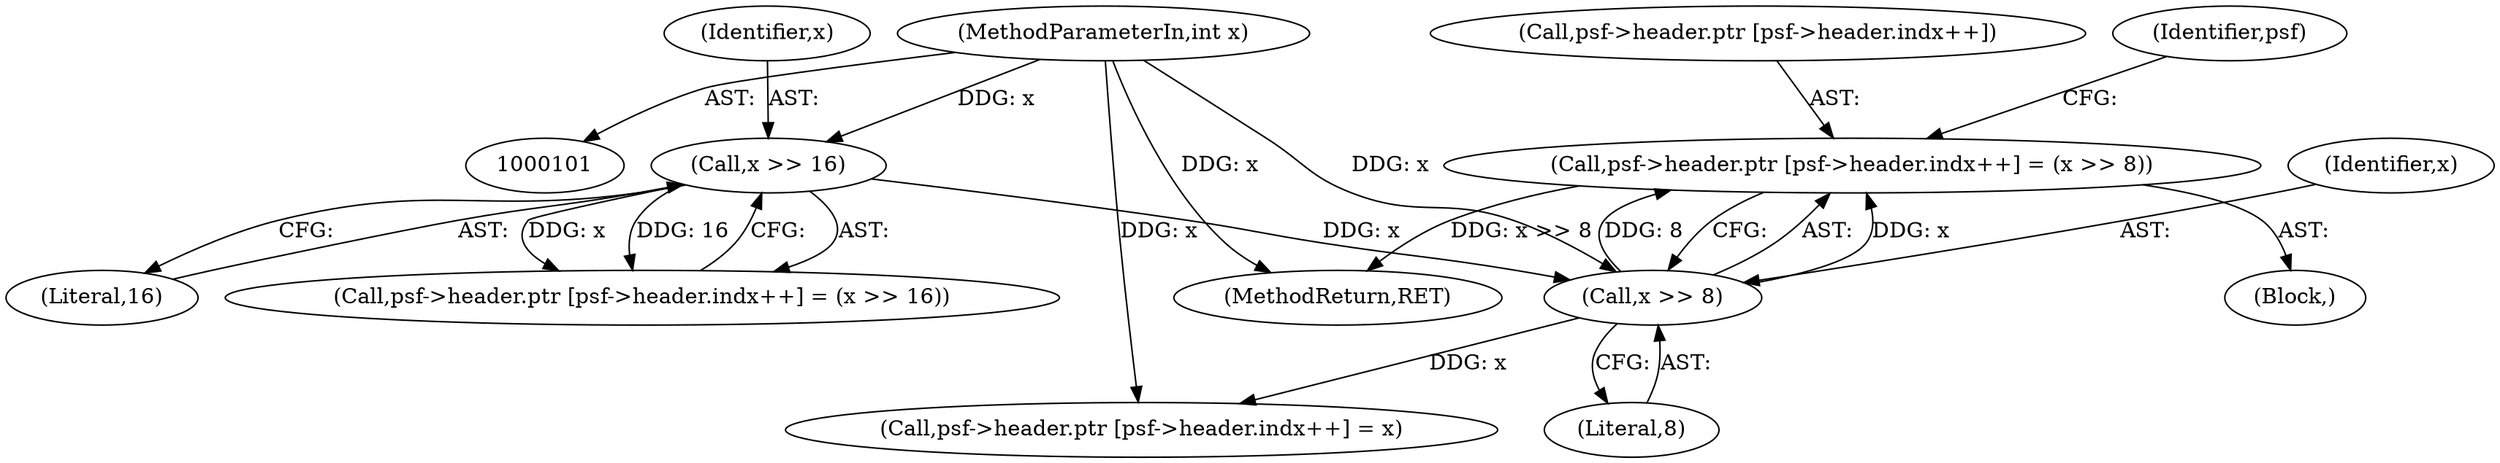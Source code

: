 digraph "0_libsndfile_708e996c87c5fae77b104ccfeb8f6db784c32074_0@array" {
"1000121" [label="(Call,psf->header.ptr [psf->header.indx++] = (x >> 8))"];
"1000134" [label="(Call,x >> 8)"];
"1000118" [label="(Call,x >> 16)"];
"1000103" [label="(MethodParameterIn,int x)"];
"1000134" [label="(Call,x >> 8)"];
"1000104" [label="(Block,)"];
"1000141" [label="(Identifier,psf)"];
"1000105" [label="(Call,psf->header.ptr [psf->header.indx++] = (x >> 16))"];
"1000103" [label="(MethodParameterIn,int x)"];
"1000120" [label="(Literal,16)"];
"1000122" [label="(Call,psf->header.ptr [psf->header.indx++])"];
"1000151" [label="(MethodReturn,RET)"];
"1000118" [label="(Call,x >> 16)"];
"1000121" [label="(Call,psf->header.ptr [psf->header.indx++] = (x >> 8))"];
"1000119" [label="(Identifier,x)"];
"1000135" [label="(Identifier,x)"];
"1000137" [label="(Call,psf->header.ptr [psf->header.indx++] = x)"];
"1000136" [label="(Literal,8)"];
"1000121" -> "1000104"  [label="AST: "];
"1000121" -> "1000134"  [label="CFG: "];
"1000122" -> "1000121"  [label="AST: "];
"1000134" -> "1000121"  [label="AST: "];
"1000141" -> "1000121"  [label="CFG: "];
"1000121" -> "1000151"  [label="DDG: x >> 8"];
"1000134" -> "1000121"  [label="DDG: x"];
"1000134" -> "1000121"  [label="DDG: 8"];
"1000134" -> "1000136"  [label="CFG: "];
"1000135" -> "1000134"  [label="AST: "];
"1000136" -> "1000134"  [label="AST: "];
"1000118" -> "1000134"  [label="DDG: x"];
"1000103" -> "1000134"  [label="DDG: x"];
"1000134" -> "1000137"  [label="DDG: x"];
"1000118" -> "1000105"  [label="AST: "];
"1000118" -> "1000120"  [label="CFG: "];
"1000119" -> "1000118"  [label="AST: "];
"1000120" -> "1000118"  [label="AST: "];
"1000105" -> "1000118"  [label="CFG: "];
"1000118" -> "1000105"  [label="DDG: x"];
"1000118" -> "1000105"  [label="DDG: 16"];
"1000103" -> "1000118"  [label="DDG: x"];
"1000103" -> "1000101"  [label="AST: "];
"1000103" -> "1000151"  [label="DDG: x"];
"1000103" -> "1000137"  [label="DDG: x"];
}
